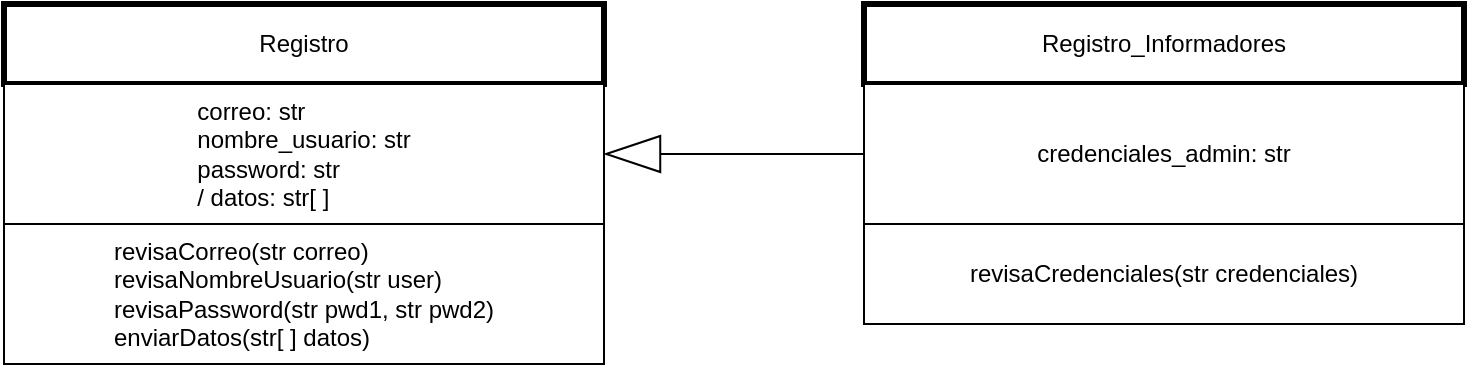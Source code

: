 <mxfile version="10.5.0" type="device"><diagram id="HrLczKDKI1oB8WPjX0xV" name="Page-1"><mxGraphModel dx="840" dy="514" grid="1" gridSize="10" guides="1" tooltips="1" connect="1" arrows="1" fold="1" page="1" pageScale="1" pageWidth="850" pageHeight="1100" math="0" shadow="0"><root><mxCell id="0"/><mxCell id="1" parent="0"/><mxCell id="booQO6iNkX-yjC66ZaSR-1" value="Registro" style="rounded=0;whiteSpace=wrap;html=1;strokeWidth=3;" parent="1" vertex="1"><mxGeometry x="40" y="20" width="300" height="40" as="geometry"/></mxCell><mxCell id="booQO6iNkX-yjC66ZaSR-2" value="&lt;div style=&quot;text-align: left&quot;&gt;&lt;span&gt;correo: str&lt;/span&gt;&lt;/div&gt;&lt;div style=&quot;text-align: left&quot;&gt;&lt;span&gt;nombre_usuario: str&lt;/span&gt;&lt;/div&gt;&lt;div style=&quot;text-align: left&quot;&gt;&lt;span&gt;password: str&lt;/span&gt;&lt;/div&gt;&lt;div style=&quot;text-align: left&quot;&gt;&lt;span&gt;/ datos: str[ ]&lt;/span&gt;&lt;/div&gt;" style="rounded=0;whiteSpace=wrap;html=1;" parent="1" vertex="1"><mxGeometry x="40" y="60" width="300" height="70" as="geometry"/></mxCell><mxCell id="booQO6iNkX-yjC66ZaSR-3" value="&lt;div style=&quot;text-align: left&quot;&gt;&lt;span&gt;revisaCorreo(str correo)&lt;/span&gt;&lt;/div&gt;&lt;div style=&quot;text-align: left&quot;&gt;&lt;span&gt;revisaNombreUsuario(str user)&lt;/span&gt;&lt;/div&gt;&lt;div style=&quot;text-align: left&quot;&gt;&lt;span&gt;revisaPassword(str pwd1, str pwd2)&lt;/span&gt;&lt;/div&gt;&lt;div style=&quot;text-align: left&quot;&gt;&lt;span&gt;enviarDatos(str[ ] datos)&lt;/span&gt;&lt;/div&gt;" style="rounded=0;whiteSpace=wrap;html=1;strokeWidth=1;" parent="1" vertex="1"><mxGeometry x="40" y="130" width="300" height="70" as="geometry"/></mxCell><mxCell id="booQO6iNkX-yjC66ZaSR-4" style="edgeStyle=orthogonalEdgeStyle;rounded=0;orthogonalLoop=1;jettySize=auto;html=1;exitX=0.5;exitY=1;exitDx=0;exitDy=0;" parent="1" source="booQO6iNkX-yjC66ZaSR-3" target="booQO6iNkX-yjC66ZaSR-3" edge="1"><mxGeometry relative="1" as="geometry"/></mxCell><mxCell id="booQO6iNkX-yjC66ZaSR-6" value="Registro_Informadores" style="rounded=0;whiteSpace=wrap;html=1;strokeWidth=3;" parent="1" vertex="1"><mxGeometry x="470" y="20" width="300" height="40" as="geometry"/></mxCell><mxCell id="booQO6iNkX-yjC66ZaSR-10" style="edgeStyle=orthogonalEdgeStyle;rounded=0;orthogonalLoop=1;jettySize=auto;html=1;exitX=0;exitY=0.5;exitDx=0;exitDy=0;entryX=1;entryY=0.5;entryDx=0;entryDy=0;endArrow=blockThin;endFill=0;strokeWidth=1;endSize=26;" parent="1" source="booQO6iNkX-yjC66ZaSR-7" target="booQO6iNkX-yjC66ZaSR-2" edge="1"><mxGeometry relative="1" as="geometry"/></mxCell><mxCell id="booQO6iNkX-yjC66ZaSR-7" value="&lt;div style=&quot;text-align: left&quot;&gt;credenciales_admin: str&lt;/div&gt;" style="rounded=0;whiteSpace=wrap;html=1;" parent="1" vertex="1"><mxGeometry x="470" y="60" width="300" height="70" as="geometry"/></mxCell><mxCell id="booQO6iNkX-yjC66ZaSR-8" value="&lt;div style=&quot;text-align: left&quot;&gt;&lt;span&gt;revisaCredenciales(str credenciales)&lt;/span&gt;&lt;/div&gt;" style="rounded=0;whiteSpace=wrap;html=1;strokeWidth=1;" parent="1" vertex="1"><mxGeometry x="470" y="130" width="300" height="50" as="geometry"/></mxCell><mxCell id="booQO6iNkX-yjC66ZaSR-9" style="edgeStyle=orthogonalEdgeStyle;rounded=0;orthogonalLoop=1;jettySize=auto;html=1;exitX=0.5;exitY=1;exitDx=0;exitDy=0;" parent="1" source="booQO6iNkX-yjC66ZaSR-8" target="booQO6iNkX-yjC66ZaSR-8" edge="1"><mxGeometry relative="1" as="geometry"/></mxCell></root></mxGraphModel></diagram></mxfile>